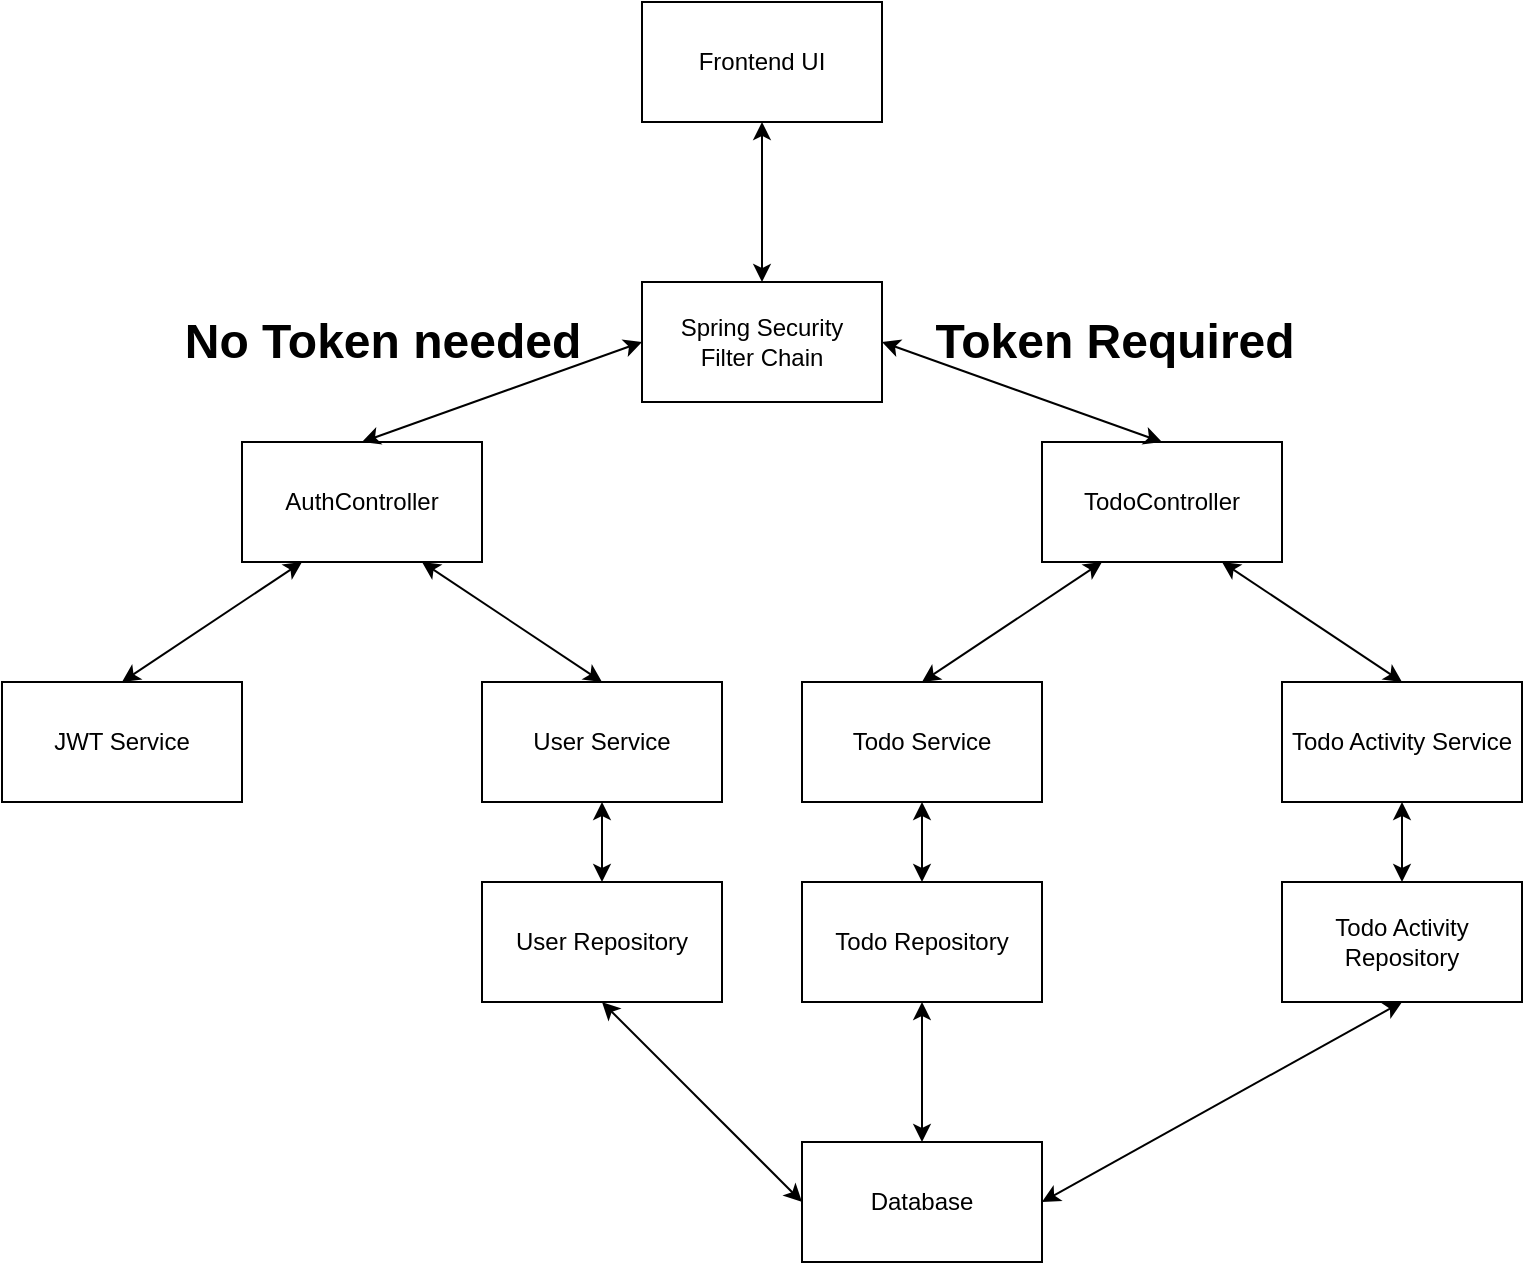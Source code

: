 <mxfile version="21.3.8" type="device">
  <diagram name="Page-1" id="D6ixMeepoOT28HDbbGzR">
    <mxGraphModel dx="1372" dy="804" grid="1" gridSize="10" guides="1" tooltips="1" connect="1" arrows="1" fold="1" page="1" pageScale="1" pageWidth="827" pageHeight="1169" math="0" shadow="0">
      <root>
        <mxCell id="0" />
        <mxCell id="1" parent="0" />
        <mxCell id="9WXQnPLQNkw87bUgujOY-3" value="Frontend UI" style="rounded=0;whiteSpace=wrap;html=1;" vertex="1" parent="1">
          <mxGeometry x="354" y="40" width="120" height="60" as="geometry" />
        </mxCell>
        <mxCell id="9WXQnPLQNkw87bUgujOY-4" value="AuthController" style="rounded=0;whiteSpace=wrap;html=1;" vertex="1" parent="1">
          <mxGeometry x="154" y="260" width="120" height="60" as="geometry" />
        </mxCell>
        <mxCell id="9WXQnPLQNkw87bUgujOY-5" value="TodoController" style="rounded=0;whiteSpace=wrap;html=1;" vertex="1" parent="1">
          <mxGeometry x="554" y="260" width="120" height="60" as="geometry" />
        </mxCell>
        <mxCell id="9WXQnPLQNkw87bUgujOY-7" value="JWT Service" style="rounded=0;whiteSpace=wrap;html=1;" vertex="1" parent="1">
          <mxGeometry x="34" y="380" width="120" height="60" as="geometry" />
        </mxCell>
        <mxCell id="9WXQnPLQNkw87bUgujOY-8" value="User Service" style="rounded=0;whiteSpace=wrap;html=1;" vertex="1" parent="1">
          <mxGeometry x="274" y="380" width="120" height="60" as="geometry" />
        </mxCell>
        <mxCell id="9WXQnPLQNkw87bUgujOY-9" value="Database" style="rounded=0;whiteSpace=wrap;html=1;" vertex="1" parent="1">
          <mxGeometry x="434" y="610" width="120" height="60" as="geometry" />
        </mxCell>
        <mxCell id="9WXQnPLQNkw87bUgujOY-10" value="Todo Service" style="rounded=0;whiteSpace=wrap;html=1;" vertex="1" parent="1">
          <mxGeometry x="434" y="380" width="120" height="60" as="geometry" />
        </mxCell>
        <mxCell id="9WXQnPLQNkw87bUgujOY-11" value="Todo Activity Service" style="rounded=0;whiteSpace=wrap;html=1;" vertex="1" parent="1">
          <mxGeometry x="674" y="380" width="120" height="60" as="geometry" />
        </mxCell>
        <mxCell id="9WXQnPLQNkw87bUgujOY-13" value="" style="endArrow=classic;startArrow=classic;html=1;rounded=0;entryX=0.25;entryY=1;entryDx=0;entryDy=0;exitX=0.5;exitY=0;exitDx=0;exitDy=0;" edge="1" parent="1" source="9WXQnPLQNkw87bUgujOY-10" target="9WXQnPLQNkw87bUgujOY-5">
          <mxGeometry width="50" height="50" relative="1" as="geometry">
            <mxPoint x="544" y="520" as="sourcePoint" />
            <mxPoint x="594" y="470" as="targetPoint" />
          </mxGeometry>
        </mxCell>
        <mxCell id="9WXQnPLQNkw87bUgujOY-14" value="" style="endArrow=classic;startArrow=classic;html=1;rounded=0;exitX=0.5;exitY=0;exitDx=0;exitDy=0;entryX=0.75;entryY=1;entryDx=0;entryDy=0;" edge="1" parent="1" source="9WXQnPLQNkw87bUgujOY-11" target="9WXQnPLQNkw87bUgujOY-5">
          <mxGeometry width="50" height="50" relative="1" as="geometry">
            <mxPoint x="544" y="520" as="sourcePoint" />
            <mxPoint x="614" y="320" as="targetPoint" />
          </mxGeometry>
        </mxCell>
        <mxCell id="9WXQnPLQNkw87bUgujOY-15" value="" style="endArrow=classic;startArrow=classic;html=1;rounded=0;entryX=0.25;entryY=1;entryDx=0;entryDy=0;" edge="1" parent="1" target="9WXQnPLQNkw87bUgujOY-4">
          <mxGeometry width="50" height="50" relative="1" as="geometry">
            <mxPoint x="94" y="380" as="sourcePoint" />
            <mxPoint x="184" y="320" as="targetPoint" />
          </mxGeometry>
        </mxCell>
        <mxCell id="9WXQnPLQNkw87bUgujOY-17" value="" style="endArrow=classic;startArrow=classic;html=1;rounded=0;entryX=0.75;entryY=1;entryDx=0;entryDy=0;exitX=0.5;exitY=0;exitDx=0;exitDy=0;" edge="1" parent="1" source="9WXQnPLQNkw87bUgujOY-8" target="9WXQnPLQNkw87bUgujOY-4">
          <mxGeometry width="50" height="50" relative="1" as="geometry">
            <mxPoint x="544" y="520" as="sourcePoint" />
            <mxPoint x="594" y="470" as="targetPoint" />
          </mxGeometry>
        </mxCell>
        <mxCell id="9WXQnPLQNkw87bUgujOY-18" value="" style="endArrow=classic;startArrow=classic;html=1;rounded=0;entryX=0;entryY=0.5;entryDx=0;entryDy=0;exitX=0.5;exitY=0;exitDx=0;exitDy=0;" edge="1" parent="1" source="9WXQnPLQNkw87bUgujOY-4" target="9WXQnPLQNkw87bUgujOY-34">
          <mxGeometry width="50" height="50" relative="1" as="geometry">
            <mxPoint x="544" y="520" as="sourcePoint" />
            <mxPoint x="594" y="470" as="targetPoint" />
          </mxGeometry>
        </mxCell>
        <mxCell id="9WXQnPLQNkw87bUgujOY-19" value="" style="endArrow=classic;startArrow=classic;html=1;rounded=0;entryX=1;entryY=0.5;entryDx=0;entryDy=0;exitX=0.5;exitY=0;exitDx=0;exitDy=0;" edge="1" parent="1" source="9WXQnPLQNkw87bUgujOY-5" target="9WXQnPLQNkw87bUgujOY-34">
          <mxGeometry width="50" height="50" relative="1" as="geometry">
            <mxPoint x="544" y="520" as="sourcePoint" />
            <mxPoint x="594" y="470" as="targetPoint" />
          </mxGeometry>
        </mxCell>
        <mxCell id="9WXQnPLQNkw87bUgujOY-24" value="User Repository" style="rounded=0;whiteSpace=wrap;html=1;" vertex="1" parent="1">
          <mxGeometry x="274" y="480" width="120" height="60" as="geometry" />
        </mxCell>
        <mxCell id="9WXQnPLQNkw87bUgujOY-25" value="Todo Repository" style="rounded=0;whiteSpace=wrap;html=1;" vertex="1" parent="1">
          <mxGeometry x="434" y="480" width="120" height="60" as="geometry" />
        </mxCell>
        <mxCell id="9WXQnPLQNkw87bUgujOY-26" value="Todo Activity Repository" style="rounded=0;whiteSpace=wrap;html=1;" vertex="1" parent="1">
          <mxGeometry x="674" y="480" width="120" height="60" as="geometry" />
        </mxCell>
        <mxCell id="9WXQnPLQNkw87bUgujOY-27" value="" style="endArrow=classic;startArrow=classic;html=1;rounded=0;entryX=0.5;entryY=1;entryDx=0;entryDy=0;exitX=0.5;exitY=0;exitDx=0;exitDy=0;" edge="1" parent="1" source="9WXQnPLQNkw87bUgujOY-24" target="9WXQnPLQNkw87bUgujOY-8">
          <mxGeometry width="50" height="50" relative="1" as="geometry">
            <mxPoint x="544" y="520" as="sourcePoint" />
            <mxPoint x="594" y="470" as="targetPoint" />
          </mxGeometry>
        </mxCell>
        <mxCell id="9WXQnPLQNkw87bUgujOY-29" value="" style="endArrow=classic;startArrow=classic;html=1;rounded=0;entryX=0.5;entryY=1;entryDx=0;entryDy=0;" edge="1" parent="1" source="9WXQnPLQNkw87bUgujOY-25" target="9WXQnPLQNkw87bUgujOY-10">
          <mxGeometry width="50" height="50" relative="1" as="geometry">
            <mxPoint x="544" y="520" as="sourcePoint" />
            <mxPoint x="594" y="470" as="targetPoint" />
          </mxGeometry>
        </mxCell>
        <mxCell id="9WXQnPLQNkw87bUgujOY-30" value="" style="endArrow=classic;startArrow=classic;html=1;rounded=0;entryX=0.5;entryY=1;entryDx=0;entryDy=0;" edge="1" parent="1" source="9WXQnPLQNkw87bUgujOY-26" target="9WXQnPLQNkw87bUgujOY-11">
          <mxGeometry width="50" height="50" relative="1" as="geometry">
            <mxPoint x="544" y="520" as="sourcePoint" />
            <mxPoint x="594" y="470" as="targetPoint" />
          </mxGeometry>
        </mxCell>
        <mxCell id="9WXQnPLQNkw87bUgujOY-31" value="" style="endArrow=classic;startArrow=classic;html=1;rounded=0;entryX=0.5;entryY=1;entryDx=0;entryDy=0;exitX=1;exitY=0.5;exitDx=0;exitDy=0;" edge="1" parent="1" source="9WXQnPLQNkw87bUgujOY-9" target="9WXQnPLQNkw87bUgujOY-26">
          <mxGeometry width="50" height="50" relative="1" as="geometry">
            <mxPoint x="544" y="520" as="sourcePoint" />
            <mxPoint x="594" y="470" as="targetPoint" />
          </mxGeometry>
        </mxCell>
        <mxCell id="9WXQnPLQNkw87bUgujOY-32" value="" style="endArrow=classic;startArrow=classic;html=1;rounded=0;entryX=0.5;entryY=1;entryDx=0;entryDy=0;exitX=0.5;exitY=0;exitDx=0;exitDy=0;" edge="1" parent="1" source="9WXQnPLQNkw87bUgujOY-9" target="9WXQnPLQNkw87bUgujOY-25">
          <mxGeometry width="50" height="50" relative="1" as="geometry">
            <mxPoint x="544" y="520" as="sourcePoint" />
            <mxPoint x="594" y="470" as="targetPoint" />
          </mxGeometry>
        </mxCell>
        <mxCell id="9WXQnPLQNkw87bUgujOY-33" value="" style="endArrow=classic;startArrow=classic;html=1;rounded=0;entryX=0.5;entryY=1;entryDx=0;entryDy=0;exitX=0;exitY=0.5;exitDx=0;exitDy=0;" edge="1" parent="1" source="9WXQnPLQNkw87bUgujOY-9" target="9WXQnPLQNkw87bUgujOY-24">
          <mxGeometry width="50" height="50" relative="1" as="geometry">
            <mxPoint x="544" y="520" as="sourcePoint" />
            <mxPoint x="594" y="470" as="targetPoint" />
          </mxGeometry>
        </mxCell>
        <mxCell id="9WXQnPLQNkw87bUgujOY-34" value="Spring Security &lt;br&gt;Filter Chain" style="rounded=0;whiteSpace=wrap;html=1;" vertex="1" parent="1">
          <mxGeometry x="354" y="180" width="120" height="60" as="geometry" />
        </mxCell>
        <mxCell id="9WXQnPLQNkw87bUgujOY-35" value="" style="endArrow=classic;startArrow=classic;html=1;rounded=0;entryX=0.5;entryY=1;entryDx=0;entryDy=0;" edge="1" parent="1" source="9WXQnPLQNkw87bUgujOY-34" target="9WXQnPLQNkw87bUgujOY-3">
          <mxGeometry width="50" height="50" relative="1" as="geometry">
            <mxPoint x="550" y="340" as="sourcePoint" />
            <mxPoint x="600" y="290" as="targetPoint" />
          </mxGeometry>
        </mxCell>
        <mxCell id="9WXQnPLQNkw87bUgujOY-36" value="Token Required" style="text;strokeColor=none;fillColor=none;html=1;fontSize=24;fontStyle=1;verticalAlign=middle;align=center;" vertex="1" parent="1">
          <mxGeometry x="540" y="190" width="100" height="40" as="geometry" />
        </mxCell>
        <mxCell id="9WXQnPLQNkw87bUgujOY-37" value="No Token needed" style="text;strokeColor=none;fillColor=none;html=1;fontSize=24;fontStyle=1;verticalAlign=middle;align=center;" vertex="1" parent="1">
          <mxGeometry x="174" y="190" width="100" height="40" as="geometry" />
        </mxCell>
      </root>
    </mxGraphModel>
  </diagram>
</mxfile>
